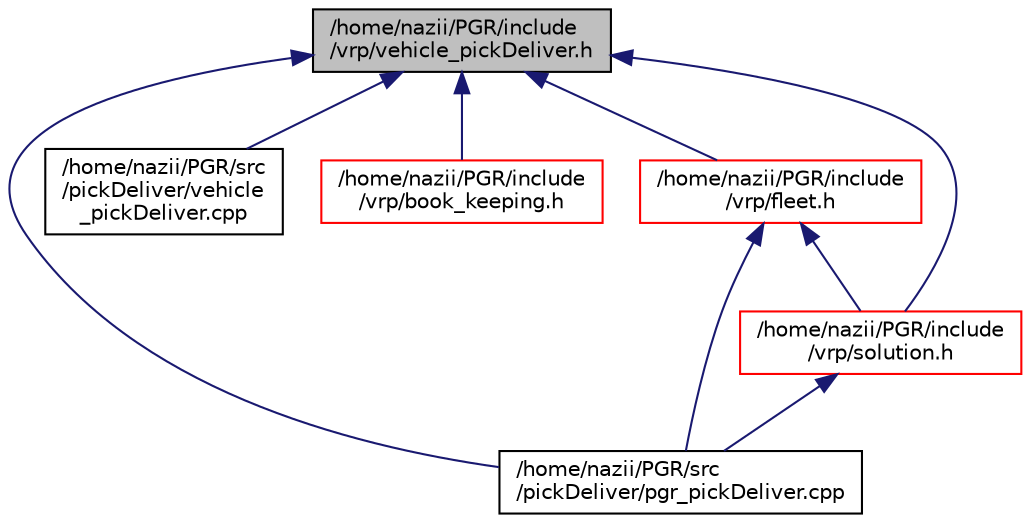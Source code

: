 digraph "/home/nazii/PGR/include/vrp/vehicle_pickDeliver.h"
{
  edge [fontname="Helvetica",fontsize="10",labelfontname="Helvetica",labelfontsize="10"];
  node [fontname="Helvetica",fontsize="10",shape=record];
  Node37 [label="/home/nazii/PGR/include\l/vrp/vehicle_pickDeliver.h",height=0.2,width=0.4,color="black", fillcolor="grey75", style="filled", fontcolor="black"];
  Node37 -> Node38 [dir="back",color="midnightblue",fontsize="10",style="solid",fontname="Helvetica"];
  Node38 [label="/home/nazii/PGR/src\l/pickDeliver/pgr_pickDeliver.cpp",height=0.2,width=0.4,color="black", fillcolor="white", style="filled",URL="$pgr__pickDeliver_8cpp.html"];
  Node37 -> Node39 [dir="back",color="midnightblue",fontsize="10",style="solid",fontname="Helvetica"];
  Node39 [label="/home/nazii/PGR/src\l/pickDeliver/vehicle\l_pickDeliver.cpp",height=0.2,width=0.4,color="black", fillcolor="white", style="filled",URL="$vehicle__pickDeliver_8cpp.html"];
  Node37 -> Node40 [dir="back",color="midnightblue",fontsize="10",style="solid",fontname="Helvetica"];
  Node40 [label="/home/nazii/PGR/include\l/vrp/book_keeping.h",height=0.2,width=0.4,color="red", fillcolor="white", style="filled",URL="$book__keeping_8h.html"];
  Node37 -> Node44 [dir="back",color="midnightblue",fontsize="10",style="solid",fontname="Helvetica"];
  Node44 [label="/home/nazii/PGR/include\l/vrp/fleet.h",height=0.2,width=0.4,color="red", fillcolor="white", style="filled",URL="$fleet_8h.html"];
  Node44 -> Node38 [dir="back",color="midnightblue",fontsize="10",style="solid",fontname="Helvetica"];
  Node44 -> Node55 [dir="back",color="midnightblue",fontsize="10",style="solid",fontname="Helvetica"];
  Node55 [label="/home/nazii/PGR/include\l/vrp/solution.h",height=0.2,width=0.4,color="red", fillcolor="white", style="filled",URL="$solution_8h.html"];
  Node55 -> Node38 [dir="back",color="midnightblue",fontsize="10",style="solid",fontname="Helvetica"];
  Node37 -> Node55 [dir="back",color="midnightblue",fontsize="10",style="solid",fontname="Helvetica"];
}
